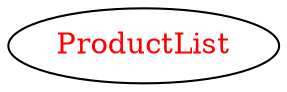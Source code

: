 digraph dependencyGraph {
 concentrate=true;
 ranksep="2.0";
 rankdir="LR"; 
 splines="ortho";
"ProductList" [fontcolor="red"];
}